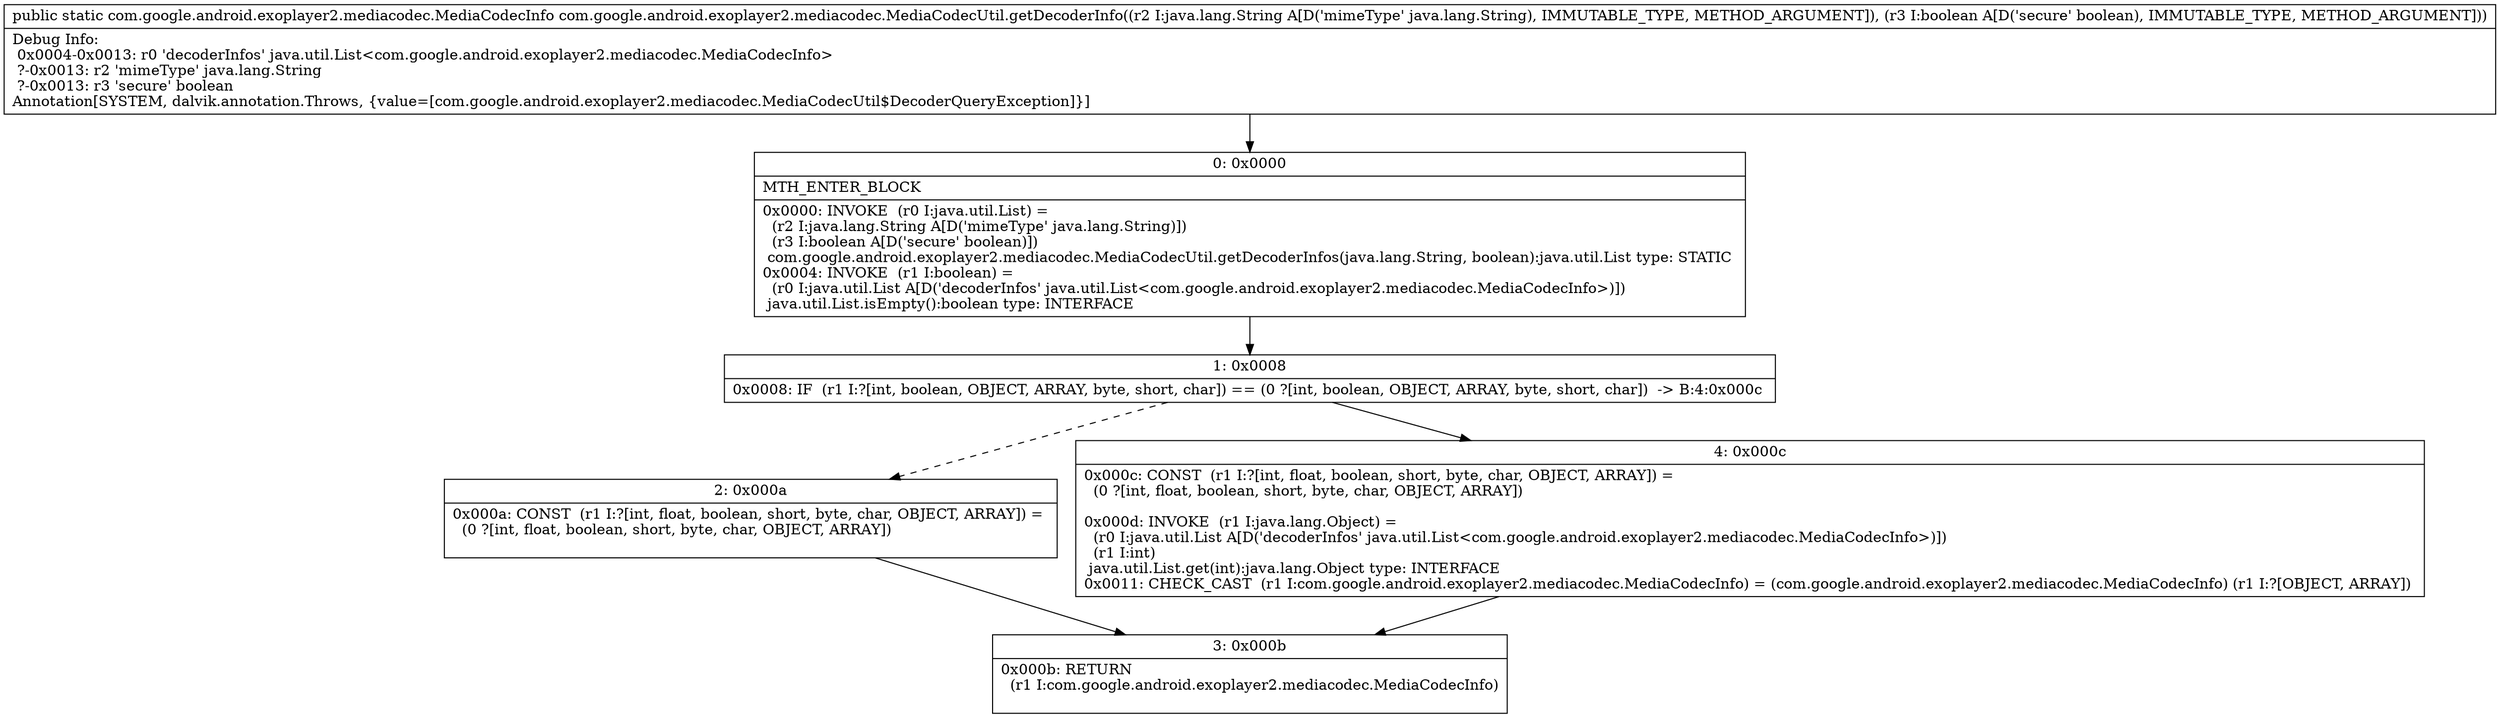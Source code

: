 digraph "CFG forcom.google.android.exoplayer2.mediacodec.MediaCodecUtil.getDecoderInfo(Ljava\/lang\/String;Z)Lcom\/google\/android\/exoplayer2\/mediacodec\/MediaCodecInfo;" {
Node_0 [shape=record,label="{0\:\ 0x0000|MTH_ENTER_BLOCK\l|0x0000: INVOKE  (r0 I:java.util.List) = \l  (r2 I:java.lang.String A[D('mimeType' java.lang.String)])\l  (r3 I:boolean A[D('secure' boolean)])\l com.google.android.exoplayer2.mediacodec.MediaCodecUtil.getDecoderInfos(java.lang.String, boolean):java.util.List type: STATIC \l0x0004: INVOKE  (r1 I:boolean) = \l  (r0 I:java.util.List A[D('decoderInfos' java.util.List\<com.google.android.exoplayer2.mediacodec.MediaCodecInfo\>)])\l java.util.List.isEmpty():boolean type: INTERFACE \l}"];
Node_1 [shape=record,label="{1\:\ 0x0008|0x0008: IF  (r1 I:?[int, boolean, OBJECT, ARRAY, byte, short, char]) == (0 ?[int, boolean, OBJECT, ARRAY, byte, short, char])  \-\> B:4:0x000c \l}"];
Node_2 [shape=record,label="{2\:\ 0x000a|0x000a: CONST  (r1 I:?[int, float, boolean, short, byte, char, OBJECT, ARRAY]) = \l  (0 ?[int, float, boolean, short, byte, char, OBJECT, ARRAY])\l \l}"];
Node_3 [shape=record,label="{3\:\ 0x000b|0x000b: RETURN  \l  (r1 I:com.google.android.exoplayer2.mediacodec.MediaCodecInfo)\l \l}"];
Node_4 [shape=record,label="{4\:\ 0x000c|0x000c: CONST  (r1 I:?[int, float, boolean, short, byte, char, OBJECT, ARRAY]) = \l  (0 ?[int, float, boolean, short, byte, char, OBJECT, ARRAY])\l \l0x000d: INVOKE  (r1 I:java.lang.Object) = \l  (r0 I:java.util.List A[D('decoderInfos' java.util.List\<com.google.android.exoplayer2.mediacodec.MediaCodecInfo\>)])\l  (r1 I:int)\l java.util.List.get(int):java.lang.Object type: INTERFACE \l0x0011: CHECK_CAST  (r1 I:com.google.android.exoplayer2.mediacodec.MediaCodecInfo) = (com.google.android.exoplayer2.mediacodec.MediaCodecInfo) (r1 I:?[OBJECT, ARRAY]) \l}"];
MethodNode[shape=record,label="{public static com.google.android.exoplayer2.mediacodec.MediaCodecInfo com.google.android.exoplayer2.mediacodec.MediaCodecUtil.getDecoderInfo((r2 I:java.lang.String A[D('mimeType' java.lang.String), IMMUTABLE_TYPE, METHOD_ARGUMENT]), (r3 I:boolean A[D('secure' boolean), IMMUTABLE_TYPE, METHOD_ARGUMENT]))  | Debug Info:\l  0x0004\-0x0013: r0 'decoderInfos' java.util.List\<com.google.android.exoplayer2.mediacodec.MediaCodecInfo\>\l  ?\-0x0013: r2 'mimeType' java.lang.String\l  ?\-0x0013: r3 'secure' boolean\lAnnotation[SYSTEM, dalvik.annotation.Throws, \{value=[com.google.android.exoplayer2.mediacodec.MediaCodecUtil$DecoderQueryException]\}]\l}"];
MethodNode -> Node_0;
Node_0 -> Node_1;
Node_1 -> Node_2[style=dashed];
Node_1 -> Node_4;
Node_2 -> Node_3;
Node_4 -> Node_3;
}

